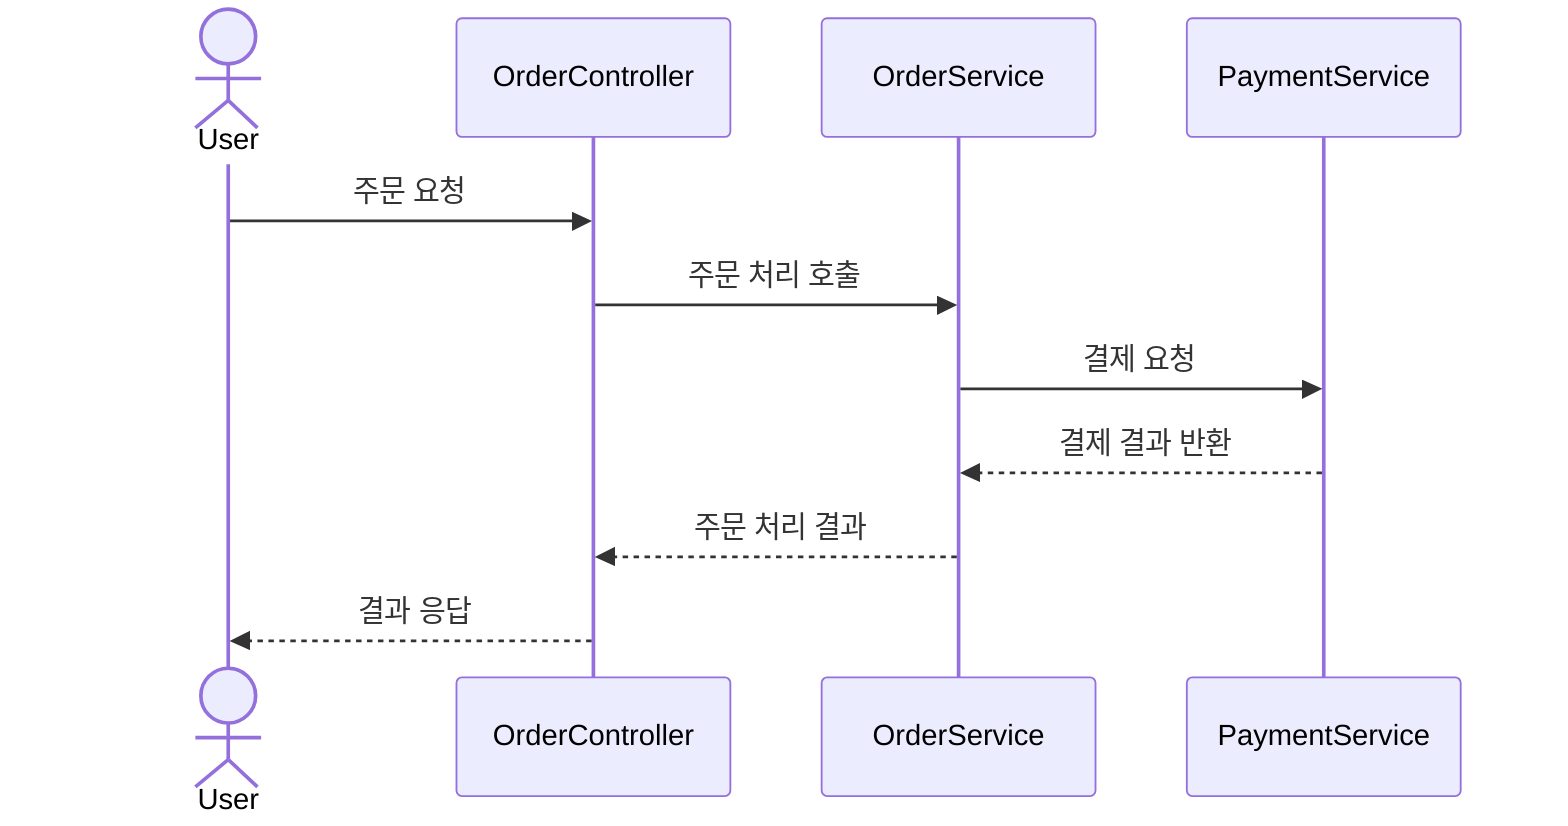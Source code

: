 sequenceDiagram
    actor User
    participant OrderController
    participant OrderService
    participant PaymentService

    User->>OrderController: 주문 요청
    OrderController->>OrderService: 주문 처리 호출
    OrderService->>PaymentService: 결제 요청
    PaymentService-->>OrderService: 결제 결과 반환
    OrderService-->>OrderController: 주문 처리 결과
    OrderController-->>User: 결과 응답